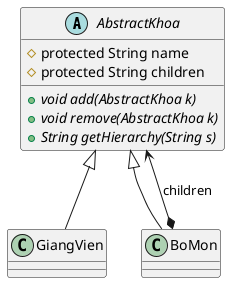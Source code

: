 @startuml
'https://plantuml.com/class-diagram

abstract class AbstractKhoa {
    #protected String name
    #protected String children
    +{abstract} void add(AbstractKhoa k)
    +{abstract} void remove(AbstractKhoa k)
    +{abstract} String getHierarchy(String s)
}

class GiangVien {

}

class BoMon {

}

AbstractKhoa <|-- GiangVien
AbstractKhoa <|-- BoMon
AbstractKhoa <--* BoMon: children

@enduml